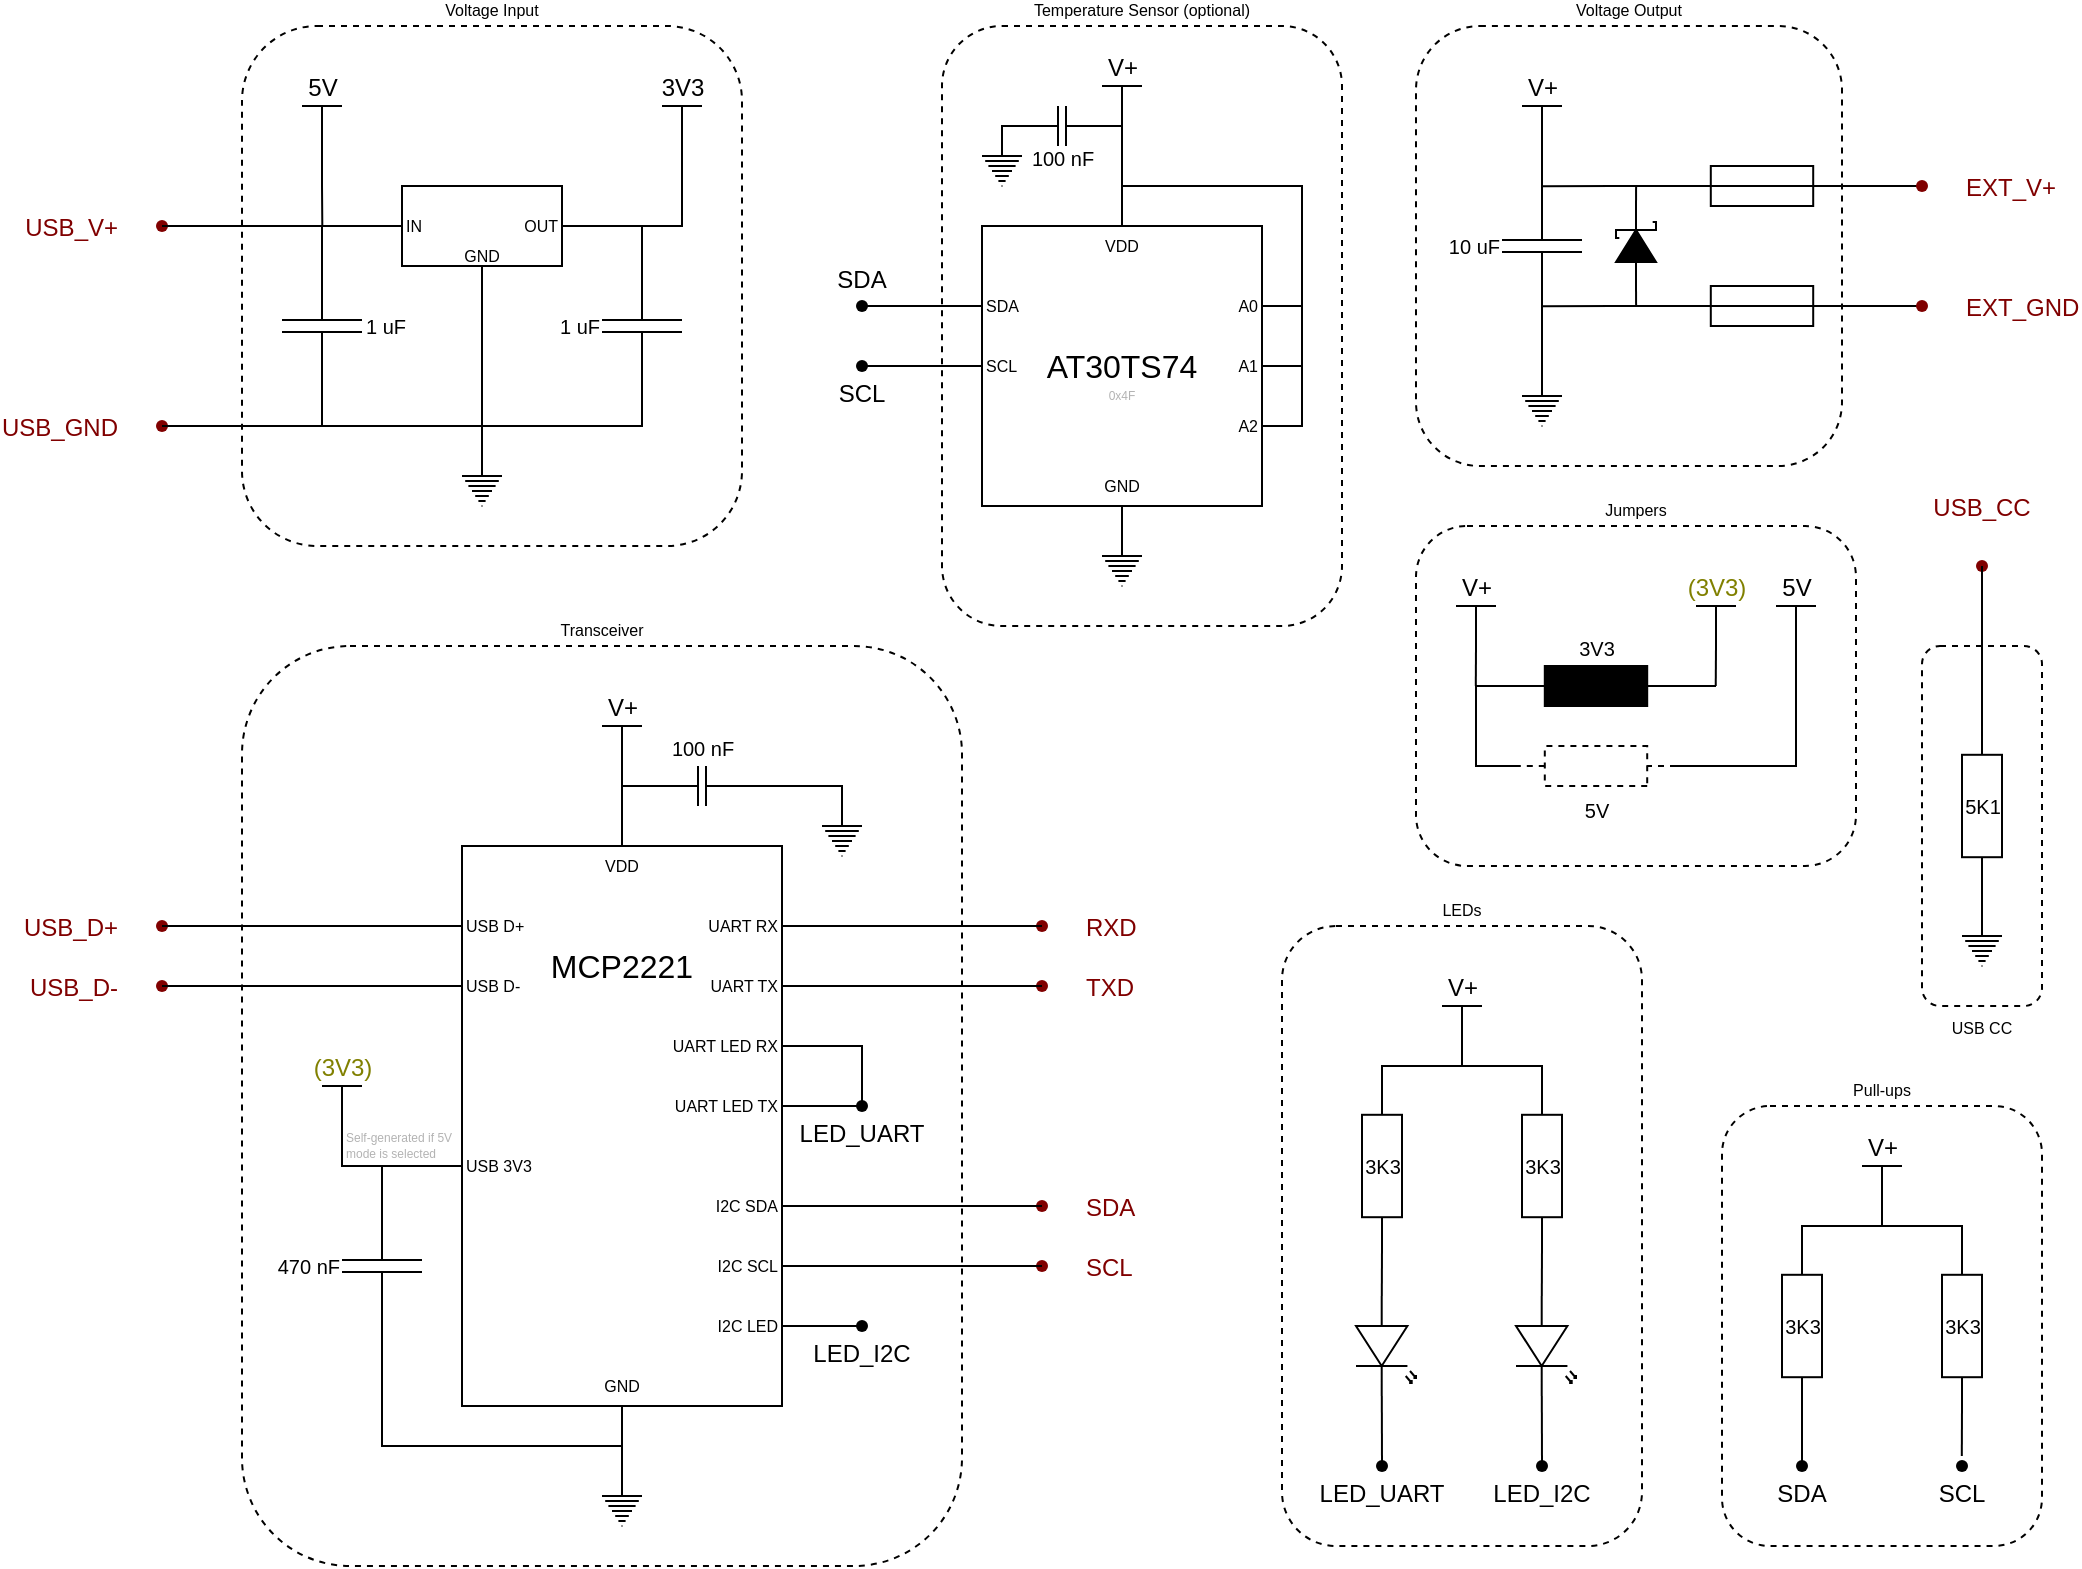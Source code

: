 <mxfile version="19.0.3" type="device"><diagram name="Page-1" id="7e0a89b8-554c-2b80-1dc8-d5c74ca68de4"><mxGraphModel dx="976" dy="689" grid="1" gridSize="10" guides="1" tooltips="1" connect="1" arrows="1" fold="1" page="1" pageScale="1" pageWidth="1100" pageHeight="850" background="none" math="0" shadow="0"><root><mxCell id="0"/><mxCell id="1" parent="0"/><mxCell id="UiWXOmMV1yArxUJ8jYI7-204" value="Jumpers" style="rounded=1;whiteSpace=wrap;html=1;fontSize=8;dashed=1;glass=0;fillColor=none;labelPosition=center;verticalLabelPosition=top;align=center;verticalAlign=bottom;" parent="1" vertex="1"><mxGeometry x="747" y="290" width="220" height="170" as="geometry"/></mxCell><mxCell id="UiWXOmMV1yArxUJ8jYI7-182" value="Temperature Sensor (optional)" style="rounded=1;whiteSpace=wrap;html=1;fontSize=8;dashed=1;glass=0;fillColor=none;labelPosition=center;verticalLabelPosition=top;align=center;verticalAlign=bottom;" parent="1" vertex="1"><mxGeometry x="510" y="40" width="200" height="300" as="geometry"/></mxCell><mxCell id="UiWXOmMV1yArxUJ8jYI7-172" value="" style="group" parent="1" vertex="1" connectable="0"><mxGeometry x="530" y="140" width="140" height="140" as="geometry"/></mxCell><mxCell id="UiWXOmMV1yArxUJ8jYI7-156" value="&lt;p style=&quot;font-size: medium; text-align: start; margin: 0px;&quot;&gt;AT30TS74&lt;/p&gt;" style="rounded=0;whiteSpace=wrap;html=1;fontSize=10;direction=south;spacing=2;spacingBottom=0;spacingTop=0;container=0;" parent="UiWXOmMV1yArxUJ8jYI7-172" vertex="1"><mxGeometry width="140" height="140" as="geometry"/></mxCell><mxCell id="UiWXOmMV1yArxUJ8jYI7-157" value="A0" style="text;html=1;strokeColor=none;fillColor=none;align=right;verticalAlign=middle;whiteSpace=wrap;rounded=0;fontSize=8;container=0;" parent="UiWXOmMV1yArxUJ8jYI7-172" vertex="1"><mxGeometry x="110" y="30" width="30" height="20" as="geometry"/></mxCell><mxCell id="UiWXOmMV1yArxUJ8jYI7-158" value="A1" style="text;html=1;strokeColor=none;fillColor=none;align=right;verticalAlign=middle;whiteSpace=wrap;rounded=0;fontSize=8;container=0;" parent="UiWXOmMV1yArxUJ8jYI7-172" vertex="1"><mxGeometry x="110" y="60" width="30" height="20" as="geometry"/></mxCell><mxCell id="UiWXOmMV1yArxUJ8jYI7-159" value="SCL" style="text;html=1;strokeColor=none;fillColor=none;align=left;verticalAlign=middle;whiteSpace=wrap;rounded=0;fontSize=8;container=0;" parent="UiWXOmMV1yArxUJ8jYI7-172" vertex="1"><mxGeometry y="60" width="40" height="20" as="geometry"/></mxCell><mxCell id="UiWXOmMV1yArxUJ8jYI7-160" value="VDD" style="text;html=1;strokeColor=none;fillColor=none;align=center;verticalAlign=middle;whiteSpace=wrap;rounded=0;fontSize=8;container=0;" parent="UiWXOmMV1yArxUJ8jYI7-172" vertex="1"><mxGeometry x="55" width="30" height="20" as="geometry"/></mxCell><mxCell id="UiWXOmMV1yArxUJ8jYI7-161" value="GND" style="text;html=1;strokeColor=none;fillColor=none;align=center;verticalAlign=middle;whiteSpace=wrap;rounded=0;fontSize=8;container=0;" parent="UiWXOmMV1yArxUJ8jYI7-172" vertex="1"><mxGeometry x="55" y="120" width="30" height="20" as="geometry"/></mxCell><mxCell id="UiWXOmMV1yArxUJ8jYI7-162" value="SDA" style="text;html=1;strokeColor=none;fillColor=none;align=left;verticalAlign=middle;whiteSpace=wrap;rounded=0;fontSize=8;container=0;" parent="UiWXOmMV1yArxUJ8jYI7-172" vertex="1"><mxGeometry y="30" width="40" height="20" as="geometry"/></mxCell><mxCell id="UiWXOmMV1yArxUJ8jYI7-164" value="A2" style="text;html=1;strokeColor=none;fillColor=none;align=right;verticalAlign=middle;whiteSpace=wrap;rounded=0;fontSize=8;container=0;" parent="UiWXOmMV1yArxUJ8jYI7-172" vertex="1"><mxGeometry x="100" y="90" width="40" height="20" as="geometry"/></mxCell><mxCell id="UiWXOmMV1yArxUJ8jYI7-180" value="0x4F&lt;br&gt;&lt;p style=&quot;margin: 0px; font-size: 6px;&quot;&gt;&lt;/p&gt;" style="text;html=1;strokeColor=none;fillColor=none;align=center;verticalAlign=middle;whiteSpace=wrap;rounded=0;glass=0;dashed=1;fontSize=6;labelPosition=center;verticalLabelPosition=middle;fontColor=#B3B3B3;" parent="UiWXOmMV1yArxUJ8jYI7-172" vertex="1"><mxGeometry x="30" y="80" width="80" height="10" as="geometry"/></mxCell><mxCell id="UiWXOmMV1yArxUJ8jYI7-149" value="Voltage Output" style="rounded=1;whiteSpace=wrap;html=1;fontSize=8;dashed=1;glass=0;fillColor=none;labelPosition=center;verticalLabelPosition=top;align=center;verticalAlign=bottom;" parent="1" vertex="1"><mxGeometry x="747" y="40" width="213" height="220" as="geometry"/></mxCell><mxCell id="UiWXOmMV1yArxUJ8jYI7-125" value="LEDs" style="rounded=1;whiteSpace=wrap;html=1;fontSize=8;dashed=1;glass=0;fillColor=none;labelPosition=center;verticalLabelPosition=top;align=center;verticalAlign=bottom;" parent="1" vertex="1"><mxGeometry x="680" y="490" width="180" height="310" as="geometry"/></mxCell><mxCell id="UiWXOmMV1yArxUJ8jYI7-124" value="Pull-ups" style="rounded=1;whiteSpace=wrap;html=1;fontSize=8;dashed=1;glass=0;fillColor=none;labelPosition=center;verticalLabelPosition=top;align=center;verticalAlign=bottom;" parent="1" vertex="1"><mxGeometry x="900" y="580" width="160" height="220" as="geometry"/></mxCell><mxCell id="UiWXOmMV1yArxUJ8jYI7-63" value="w" style="group" parent="1" vertex="1" connectable="0"><mxGeometry x="270" y="450" width="250" height="360" as="geometry"/></mxCell><mxCell id="UiWXOmMV1yArxUJ8jYI7-37" value="&lt;p style=&quot;font-size: medium; text-align: start; margin: 0px;&quot;&gt;MCP2221&lt;/p&gt;" style="rounded=0;whiteSpace=wrap;html=1;fontSize=10;direction=south;spacing=2;spacingBottom=160;spacingTop=0;" parent="UiWXOmMV1yArxUJ8jYI7-63" vertex="1"><mxGeometry width="160" height="280" as="geometry"/></mxCell><mxCell id="UiWXOmMV1yArxUJ8jYI7-38" value="&amp;nbsp;UART RX" style="text;html=1;strokeColor=none;fillColor=none;align=right;verticalAlign=middle;whiteSpace=wrap;rounded=0;fontSize=8;" parent="UiWXOmMV1yArxUJ8jYI7-63" vertex="1"><mxGeometry x="110" y="30" width="50" height="20" as="geometry"/></mxCell><mxCell id="UiWXOmMV1yArxUJ8jYI7-39" value="UART TX" style="text;html=1;strokeColor=none;fillColor=none;align=right;verticalAlign=middle;whiteSpace=wrap;rounded=0;fontSize=8;" parent="UiWXOmMV1yArxUJ8jYI7-63" vertex="1"><mxGeometry x="110" y="60" width="50" height="20" as="geometry"/></mxCell><mxCell id="UiWXOmMV1yArxUJ8jYI7-43" value="USB D-" style="text;html=1;strokeColor=none;fillColor=none;align=left;verticalAlign=middle;whiteSpace=wrap;rounded=0;fontSize=8;" parent="UiWXOmMV1yArxUJ8jYI7-63" vertex="1"><mxGeometry y="60" width="40" height="20" as="geometry"/></mxCell><mxCell id="UiWXOmMV1yArxUJ8jYI7-45" value="VDD" style="text;html=1;strokeColor=none;fillColor=none;align=center;verticalAlign=middle;whiteSpace=wrap;rounded=0;fontSize=8;" parent="UiWXOmMV1yArxUJ8jYI7-63" vertex="1"><mxGeometry x="65" width="30" height="20" as="geometry"/></mxCell><mxCell id="UiWXOmMV1yArxUJ8jYI7-46" value="GND" style="text;html=1;strokeColor=none;fillColor=none;align=center;verticalAlign=middle;whiteSpace=wrap;rounded=0;fontSize=8;" parent="UiWXOmMV1yArxUJ8jYI7-63" vertex="1"><mxGeometry x="65" y="260" width="30" height="20" as="geometry"/></mxCell><mxCell id="UiWXOmMV1yArxUJ8jYI7-47" value="USB D+" style="text;html=1;strokeColor=none;fillColor=none;align=left;verticalAlign=middle;whiteSpace=wrap;rounded=0;fontSize=8;" parent="UiWXOmMV1yArxUJ8jYI7-63" vertex="1"><mxGeometry y="30" width="40" height="20" as="geometry"/></mxCell><mxCell id="UiWXOmMV1yArxUJ8jYI7-48" value="I2C SDA" style="text;html=1;strokeColor=none;fillColor=none;align=right;verticalAlign=middle;whiteSpace=wrap;rounded=0;fontSize=8;" parent="UiWXOmMV1yArxUJ8jYI7-63" vertex="1"><mxGeometry x="110" y="170" width="50" height="20" as="geometry"/></mxCell><mxCell id="UiWXOmMV1yArxUJ8jYI7-49" value="UART LED RX" style="text;html=1;strokeColor=none;fillColor=none;align=right;verticalAlign=middle;whiteSpace=wrap;rounded=0;fontSize=8;" parent="UiWXOmMV1yArxUJ8jYI7-63" vertex="1"><mxGeometry x="100" y="90" width="60" height="20" as="geometry"/></mxCell><mxCell id="UiWXOmMV1yArxUJ8jYI7-51" value="UART LED TX" style="text;html=1;strokeColor=none;fillColor=none;align=right;verticalAlign=middle;whiteSpace=wrap;rounded=0;fontSize=8;" parent="UiWXOmMV1yArxUJ8jYI7-63" vertex="1"><mxGeometry x="100" y="120" width="60" height="20" as="geometry"/></mxCell><mxCell id="UiWXOmMV1yArxUJ8jYI7-53" value="I2C SCL" style="text;html=1;strokeColor=none;fillColor=none;align=right;verticalAlign=middle;whiteSpace=wrap;rounded=0;fontSize=8;" parent="UiWXOmMV1yArxUJ8jYI7-63" vertex="1"><mxGeometry x="110" y="200" width="50" height="20" as="geometry"/></mxCell><mxCell id="UiWXOmMV1yArxUJ8jYI7-54" value="I2C LED" style="text;html=1;strokeColor=none;fillColor=none;align=right;verticalAlign=middle;whiteSpace=wrap;rounded=0;fontSize=8;" parent="UiWXOmMV1yArxUJ8jYI7-63" vertex="1"><mxGeometry x="110" y="230" width="50" height="20" as="geometry"/></mxCell><mxCell id="UiWXOmMV1yArxUJ8jYI7-55" value="USB 3V3" style="text;html=1;strokeColor=none;fillColor=none;align=left;verticalAlign=middle;whiteSpace=wrap;rounded=0;fontSize=8;" parent="UiWXOmMV1yArxUJ8jYI7-63" vertex="1"><mxGeometry y="150" width="50" height="20" as="geometry"/></mxCell><mxCell id="UiWXOmMV1yArxUJ8jYI7-88" value="Transceiver" style="rounded=1;whiteSpace=wrap;html=1;fontSize=8;dashed=1;glass=0;fillColor=none;labelPosition=center;verticalLabelPosition=top;align=center;verticalAlign=bottom;" parent="UiWXOmMV1yArxUJ8jYI7-63" vertex="1"><mxGeometry x="-110" y="-100" width="360" height="460" as="geometry"/></mxCell><mxCell id="UiWXOmMV1yArxUJ8jYI7-69" value="Self-generated if 5V mode is selected&lt;br&gt;&lt;p style=&quot;margin: 0px; font-size: 6px;&quot;&gt;&lt;/p&gt;" style="text;html=1;strokeColor=none;fillColor=none;align=left;verticalAlign=middle;whiteSpace=wrap;rounded=0;glass=0;dashed=1;fontSize=6;labelPosition=center;verticalLabelPosition=middle;fontColor=#B3B3B3;" parent="UiWXOmMV1yArxUJ8jYI7-63" vertex="1"><mxGeometry x="-60" y="140" width="60" height="20" as="geometry"/></mxCell><mxCell id="UiWXOmMV1yArxUJ8jYI7-28" value="Voltage Input" style="rounded=1;whiteSpace=wrap;html=1;fontSize=8;dashed=1;glass=0;fillColor=none;labelPosition=center;verticalLabelPosition=top;align=center;verticalAlign=bottom;" parent="1" vertex="1"><mxGeometry x="160" y="40" width="250" height="260" as="geometry"/></mxCell><mxCell id="UiWXOmMV1yArxUJ8jYI7-1" value="USB_V+" style="shape=waypoint;sketch=0;fillStyle=solid;size=6;pointerEvents=1;points=[];fillColor=none;resizable=0;rotatable=0;perimeter=centerPerimeter;snapToPoint=1;strokeColor=#800000;labelPosition=left;verticalLabelPosition=middle;align=right;verticalAlign=middle;fontColor=#800000;" parent="1" vertex="1"><mxGeometry x="100" y="120" width="40" height="40" as="geometry"/></mxCell><mxCell id="UiWXOmMV1yArxUJ8jYI7-3" style="edgeStyle=orthogonalEdgeStyle;rounded=0;orthogonalLoop=1;jettySize=auto;html=1;exitX=0;exitY=0.5;exitDx=0;exitDy=0;exitPerimeter=0;fontSize=10;fontColor=#000000;endArrow=none;endFill=0;" parent="1" source="UiWXOmMV1yArxUJ8jYI7-2" target="UiWXOmMV1yArxUJ8jYI7-1" edge="1"><mxGeometry relative="1" as="geometry"><mxPoint x="200.333" y="140" as="targetPoint"/></mxGeometry></mxCell><mxCell id="UiWXOmMV1yArxUJ8jYI7-2" value="1 uF" style="pointerEvents=1;verticalLabelPosition=middle;shadow=0;dashed=0;align=left;html=1;verticalAlign=middle;shape=mxgraph.electrical.capacitors.capacitor_1;fontColor=#000000;strokeColor=#000000;fontSize=10;direction=south;labelPosition=right;" parent="1" vertex="1"><mxGeometry x="180" y="160" width="40" height="60" as="geometry"/></mxCell><mxCell id="UiWXOmMV1yArxUJ8jYI7-4" value="LM7805" style="group" parent="1" vertex="1" connectable="0"><mxGeometry x="240" y="120" width="80" height="40" as="geometry"/></mxCell><mxCell id="UiWXOmMV1yArxUJ8jYI7-5" value="&lt;p style=&quot;font-size: 10px; text-align: start; margin: 0px;&quot;&gt;&lt;br&gt;&lt;/p&gt;" style="rounded=0;whiteSpace=wrap;html=1;fontSize=10;" parent="UiWXOmMV1yArxUJ8jYI7-4" vertex="1"><mxGeometry width="80" height="40" as="geometry"/></mxCell><mxCell id="UiWXOmMV1yArxUJ8jYI7-6" value="IN" style="text;html=1;strokeColor=none;fillColor=none;align=left;verticalAlign=middle;whiteSpace=wrap;rounded=0;fontSize=8;" parent="UiWXOmMV1yArxUJ8jYI7-4" vertex="1"><mxGeometry y="15" width="20" height="10" as="geometry"/></mxCell><mxCell id="UiWXOmMV1yArxUJ8jYI7-7" value="GND" style="text;html=1;strokeColor=none;fillColor=none;align=center;verticalAlign=middle;whiteSpace=wrap;rounded=0;fontSize=8;" parent="UiWXOmMV1yArxUJ8jYI7-4" vertex="1"><mxGeometry x="30" y="30" width="20" height="10" as="geometry"/></mxCell><mxCell id="UiWXOmMV1yArxUJ8jYI7-8" value="OUT" style="text;html=1;strokeColor=none;fillColor=none;align=right;verticalAlign=middle;whiteSpace=wrap;rounded=0;fontSize=8;" parent="UiWXOmMV1yArxUJ8jYI7-4" vertex="1"><mxGeometry x="60" y="15" width="20" height="10" as="geometry"/></mxCell><mxCell id="UiWXOmMV1yArxUJ8jYI7-9" style="edgeStyle=orthogonalEdgeStyle;shape=connector;rounded=0;orthogonalLoop=1;jettySize=auto;html=1;exitX=0;exitY=0.5;exitDx=0;exitDy=0;labelBackgroundColor=default;fontFamily=Helvetica;fontSize=10;fontColor=#000000;endArrow=none;endFill=0;strokeColor=default;" parent="1" source="UiWXOmMV1yArxUJ8jYI7-6" edge="1"><mxGeometry relative="1" as="geometry"><mxPoint x="200" y="140" as="targetPoint"/></mxGeometry></mxCell><mxCell id="UiWXOmMV1yArxUJ8jYI7-11" style="edgeStyle=orthogonalEdgeStyle;shape=connector;rounded=0;orthogonalLoop=1;jettySize=auto;html=1;exitX=0;exitY=0.5;exitDx=0;exitDy=0;exitPerimeter=0;labelBackgroundColor=default;fontFamily=Helvetica;fontSize=10;fontColor=#000000;endArrow=none;endFill=0;strokeColor=default;entryX=1;entryY=0.5;entryDx=0;entryDy=0;" parent="1" source="UiWXOmMV1yArxUJ8jYI7-10" target="UiWXOmMV1yArxUJ8jYI7-8" edge="1"><mxGeometry relative="1" as="geometry"><mxPoint x="360" y="140" as="targetPoint"/></mxGeometry></mxCell><mxCell id="UiWXOmMV1yArxUJ8jYI7-12" style="edgeStyle=orthogonalEdgeStyle;shape=connector;rounded=0;orthogonalLoop=1;jettySize=auto;html=1;exitX=1;exitY=0.5;exitDx=0;exitDy=0;exitPerimeter=0;entryX=1;entryY=0.5;entryDx=0;entryDy=0;entryPerimeter=0;labelBackgroundColor=default;fontFamily=Helvetica;fontSize=10;fontColor=#000000;endArrow=none;endFill=0;strokeColor=default;" parent="1" source="UiWXOmMV1yArxUJ8jYI7-10" target="UiWXOmMV1yArxUJ8jYI7-2" edge="1"><mxGeometry relative="1" as="geometry"/></mxCell><mxCell id="UiWXOmMV1yArxUJ8jYI7-10" value="1 uF" style="pointerEvents=1;verticalLabelPosition=middle;shadow=0;dashed=0;align=right;html=1;verticalAlign=middle;shape=mxgraph.electrical.capacitors.capacitor_1;fontColor=#000000;strokeColor=#000000;fontSize=10;direction=south;labelPosition=left;" parent="1" vertex="1"><mxGeometry x="340" y="160" width="40" height="60" as="geometry"/></mxCell><mxCell id="UiWXOmMV1yArxUJ8jYI7-13" style="edgeStyle=orthogonalEdgeStyle;shape=connector;rounded=0;orthogonalLoop=1;jettySize=auto;html=1;exitX=0.5;exitY=1;exitDx=0;exitDy=0;labelBackgroundColor=default;fontFamily=Helvetica;fontSize=10;fontColor=#000000;endArrow=none;endFill=0;strokeColor=default;" parent="1" source="UiWXOmMV1yArxUJ8jYI7-7" edge="1"><mxGeometry relative="1" as="geometry"><mxPoint x="280" y="260" as="targetPoint"/></mxGeometry></mxCell><mxCell id="UiWXOmMV1yArxUJ8jYI7-14" value="" style="pointerEvents=1;verticalLabelPosition=bottom;shadow=0;dashed=0;align=center;html=1;verticalAlign=top;shape=mxgraph.electrical.signal_sources.protective_earth;fontFamily=Helvetica;fontSize=10;fontColor=#000000;strokeColor=#000000;" parent="1" vertex="1"><mxGeometry x="270" y="260" width="20" height="20" as="geometry"/></mxCell><mxCell id="UiWXOmMV1yArxUJ8jYI7-18" style="edgeStyle=orthogonalEdgeStyle;shape=connector;rounded=0;orthogonalLoop=1;jettySize=auto;html=1;exitX=0.5;exitY=0;exitDx=0;exitDy=0;exitPerimeter=0;labelBackgroundColor=default;fontFamily=Helvetica;fontSize=10;fontColor=#000000;endArrow=none;endFill=0;strokeColor=default;" parent="1" source="UiWXOmMV1yArxUJ8jYI7-17" edge="1"><mxGeometry relative="1" as="geometry"><mxPoint x="360" y="140" as="targetPoint"/><Array as="points"><mxPoint x="380" y="140"/></Array></mxGeometry></mxCell><mxCell id="UiWXOmMV1yArxUJ8jYI7-17" value="3V3" style="verticalLabelPosition=top;verticalAlign=bottom;shape=mxgraph.electrical.signal_sources.vdd;shadow=0;dashed=0;align=center;strokeWidth=1;fontSize=12;html=1;flipV=1;fontFamily=Helvetica;fontColor=#000000;" parent="1" vertex="1"><mxGeometry x="370" y="80" width="20" height="20" as="geometry"/></mxCell><mxCell id="UiWXOmMV1yArxUJ8jYI7-23" style="edgeStyle=orthogonalEdgeStyle;shape=connector;rounded=0;orthogonalLoop=1;jettySize=auto;html=1;exitX=0.5;exitY=0;exitDx=0;exitDy=0;exitPerimeter=0;labelBackgroundColor=default;fontFamily=Helvetica;fontSize=10;fontColor=#000000;endArrow=none;endFill=0;strokeColor=default;" parent="1" source="UiWXOmMV1yArxUJ8jYI7-22" edge="1"><mxGeometry relative="1" as="geometry"><mxPoint x="200.161" y="140" as="targetPoint"/></mxGeometry></mxCell><mxCell id="UiWXOmMV1yArxUJ8jYI7-22" value="5V" style="verticalLabelPosition=top;verticalAlign=bottom;shape=mxgraph.electrical.signal_sources.vdd;shadow=0;dashed=0;align=center;strokeWidth=1;fontSize=12;html=1;flipV=1;fontFamily=Helvetica;fontColor=#000000;" parent="1" vertex="1"><mxGeometry x="190" y="80" width="20" height="20" as="geometry"/></mxCell><mxCell id="UiWXOmMV1yArxUJ8jYI7-25" value="USB_GND" style="shape=waypoint;sketch=0;fillStyle=solid;size=6;pointerEvents=1;points=[];fillColor=none;resizable=0;rotatable=0;perimeter=centerPerimeter;snapToPoint=1;strokeColor=#800000;labelPosition=left;verticalLabelPosition=middle;align=right;verticalAlign=middle;fontColor=#800000;" parent="1" vertex="1"><mxGeometry x="100" y="220" width="40" height="40" as="geometry"/></mxCell><mxCell id="UiWXOmMV1yArxUJ8jYI7-27" style="edgeStyle=orthogonalEdgeStyle;shape=connector;rounded=0;orthogonalLoop=1;jettySize=auto;html=1;entryX=0.638;entryY=0.522;entryDx=0;entryDy=0;entryPerimeter=0;labelBackgroundColor=default;fontFamily=Helvetica;fontSize=10;fontColor=#000000;endArrow=none;endFill=0;strokeColor=default;" parent="1" target="UiWXOmMV1yArxUJ8jYI7-25" edge="1"><mxGeometry relative="1" as="geometry"><mxPoint x="200" y="240" as="sourcePoint"/><Array as="points"><mxPoint x="200" y="240"/></Array></mxGeometry></mxCell><mxCell id="UiWXOmMV1yArxUJ8jYI7-57" value="USB_D+" style="shape=waypoint;sketch=0;fillStyle=solid;size=6;pointerEvents=1;points=[];fillColor=none;resizable=0;rotatable=0;perimeter=centerPerimeter;snapToPoint=1;strokeColor=#800000;labelPosition=left;verticalLabelPosition=middle;align=right;verticalAlign=middle;fontColor=#800000;" parent="1" vertex="1"><mxGeometry x="100" y="470" width="40" height="40" as="geometry"/></mxCell><mxCell id="UiWXOmMV1yArxUJ8jYI7-58" value="USB_D-" style="shape=waypoint;sketch=0;fillStyle=solid;size=6;pointerEvents=1;points=[];fillColor=none;resizable=0;rotatable=0;perimeter=centerPerimeter;snapToPoint=1;strokeColor=#800000;labelPosition=left;verticalLabelPosition=middle;align=right;verticalAlign=middle;fontColor=#800000;" parent="1" vertex="1"><mxGeometry x="100" y="500" width="40" height="40" as="geometry"/></mxCell><mxCell id="UiWXOmMV1yArxUJ8jYI7-59" style="edgeStyle=orthogonalEdgeStyle;shape=connector;rounded=0;orthogonalLoop=1;jettySize=auto;html=1;exitX=0;exitY=0.5;exitDx=0;exitDy=0;labelBackgroundColor=default;fontFamily=Helvetica;fontSize=10;fontColor=#000000;endArrow=none;endFill=0;strokeColor=default;" parent="1" source="UiWXOmMV1yArxUJ8jYI7-43" target="UiWXOmMV1yArxUJ8jYI7-58" edge="1"><mxGeometry relative="1" as="geometry"/></mxCell><mxCell id="UiWXOmMV1yArxUJ8jYI7-60" style="edgeStyle=orthogonalEdgeStyle;shape=connector;rounded=0;orthogonalLoop=1;jettySize=auto;html=1;exitX=0;exitY=0.5;exitDx=0;exitDy=0;labelBackgroundColor=default;fontFamily=Helvetica;fontSize=10;fontColor=#000000;endArrow=none;endFill=0;strokeColor=default;" parent="1" source="UiWXOmMV1yArxUJ8jYI7-47" target="UiWXOmMV1yArxUJ8jYI7-57" edge="1"><mxGeometry relative="1" as="geometry"/></mxCell><mxCell id="UiWXOmMV1yArxUJ8jYI7-68" style="edgeStyle=orthogonalEdgeStyle;shape=connector;rounded=0;orthogonalLoop=1;jettySize=auto;html=1;exitX=1;exitY=0.5;exitDx=0;exitDy=0;exitPerimeter=0;labelBackgroundColor=default;fontFamily=Helvetica;fontSize=10;fontColor=#000000;endArrow=none;endFill=0;strokeColor=default;" parent="1" source="UiWXOmMV1yArxUJ8jYI7-61" edge="1"><mxGeometry relative="1" as="geometry"><mxPoint x="350" y="750" as="targetPoint"/><Array as="points"><mxPoint x="230" y="750"/></Array></mxGeometry></mxCell><mxCell id="UiWXOmMV1yArxUJ8jYI7-61" value="470 nF" style="pointerEvents=1;verticalLabelPosition=middle;shadow=0;dashed=0;align=right;html=1;verticalAlign=middle;shape=mxgraph.electrical.capacitors.capacitor_1;fontColor=#000000;strokeColor=#000000;fontSize=10;direction=south;labelPosition=left;" parent="1" vertex="1"><mxGeometry x="210" y="630" width="40" height="60" as="geometry"/></mxCell><mxCell id="UiWXOmMV1yArxUJ8jYI7-62" style="edgeStyle=orthogonalEdgeStyle;shape=connector;rounded=0;orthogonalLoop=1;jettySize=auto;html=1;exitX=0;exitY=0.5;exitDx=0;exitDy=0;entryX=0;entryY=0.5;entryDx=0;entryDy=0;entryPerimeter=0;labelBackgroundColor=default;fontFamily=Helvetica;fontSize=10;fontColor=#000000;endArrow=none;endFill=0;strokeColor=default;" parent="1" source="UiWXOmMV1yArxUJ8jYI7-55" target="UiWXOmMV1yArxUJ8jYI7-61" edge="1"><mxGeometry relative="1" as="geometry"/></mxCell><mxCell id="UiWXOmMV1yArxUJ8jYI7-65" style="edgeStyle=orthogonalEdgeStyle;shape=connector;rounded=0;orthogonalLoop=1;jettySize=auto;html=1;exitX=0.5;exitY=0;exitDx=0;exitDy=0;exitPerimeter=0;labelBackgroundColor=default;fontFamily=Helvetica;fontSize=10;fontColor=#000000;endArrow=none;endFill=0;strokeColor=default;" parent="1" edge="1"><mxGeometry relative="1" as="geometry"><mxPoint x="230" y="610" as="targetPoint"/><mxPoint x="210" y="590" as="sourcePoint"/><Array as="points"><mxPoint x="210" y="610"/></Array></mxGeometry></mxCell><mxCell id="UiWXOmMV1yArxUJ8jYI7-64" value="(3V3)" style="verticalLabelPosition=top;verticalAlign=bottom;shape=mxgraph.electrical.signal_sources.vdd;shadow=0;dashed=0;align=center;strokeWidth=1;fontSize=12;html=1;flipV=1;fontFamily=Helvetica;fontColor=#808000;" parent="1" vertex="1"><mxGeometry x="200" y="570" width="20" height="20" as="geometry"/></mxCell><mxCell id="UiWXOmMV1yArxUJ8jYI7-66" value="" style="pointerEvents=1;verticalLabelPosition=bottom;shadow=0;dashed=0;align=center;html=1;verticalAlign=top;shape=mxgraph.electrical.signal_sources.protective_earth;fontFamily=Helvetica;fontSize=10;fontColor=#000000;strokeColor=#000000;" parent="1" vertex="1"><mxGeometry x="340" y="770" width="20" height="20" as="geometry"/></mxCell><mxCell id="UiWXOmMV1yArxUJ8jYI7-67" style="edgeStyle=orthogonalEdgeStyle;shape=connector;rounded=0;orthogonalLoop=1;jettySize=auto;html=1;exitX=0.5;exitY=1;exitDx=0;exitDy=0;entryX=0.5;entryY=0;entryDx=0;entryDy=0;entryPerimeter=0;labelBackgroundColor=default;fontFamily=Helvetica;fontSize=10;fontColor=#000000;endArrow=none;endFill=0;strokeColor=default;" parent="1" source="UiWXOmMV1yArxUJ8jYI7-46" target="UiWXOmMV1yArxUJ8jYI7-66" edge="1"><mxGeometry relative="1" as="geometry"/></mxCell><mxCell id="UiWXOmMV1yArxUJ8jYI7-71" value="USB_CC" style="shape=waypoint;sketch=0;fillStyle=solid;size=6;pointerEvents=1;points=[];fillColor=none;resizable=0;rotatable=0;perimeter=centerPerimeter;snapToPoint=1;strokeColor=#800000;labelPosition=center;verticalLabelPosition=top;align=center;verticalAlign=bottom;fontColor=#800000;" parent="1" vertex="1"><mxGeometry x="1010" y="290" width="40" height="40" as="geometry"/></mxCell><mxCell id="UiWXOmMV1yArxUJ8jYI7-72" value="RXD" style="shape=waypoint;sketch=0;fillStyle=solid;size=6;pointerEvents=1;points=[];fillColor=none;resizable=0;rotatable=0;perimeter=centerPerimeter;snapToPoint=1;strokeColor=#800000;labelPosition=right;verticalLabelPosition=middle;align=left;verticalAlign=middle;fontColor=#800000;" parent="1" vertex="1"><mxGeometry x="540" y="470" width="40" height="40" as="geometry"/></mxCell><mxCell id="UiWXOmMV1yArxUJ8jYI7-75" value="TXD" style="shape=waypoint;sketch=0;fillStyle=solid;size=6;pointerEvents=1;points=[];fillColor=none;resizable=0;rotatable=0;perimeter=centerPerimeter;snapToPoint=1;strokeColor=#800000;labelPosition=right;verticalLabelPosition=middle;align=left;verticalAlign=middle;fontColor=#800000;" parent="1" vertex="1"><mxGeometry x="540" y="500" width="40" height="40" as="geometry"/></mxCell><mxCell id="UiWXOmMV1yArxUJ8jYI7-76" value="SDA" style="shape=waypoint;sketch=0;fillStyle=solid;size=6;pointerEvents=1;points=[];fillColor=none;resizable=0;rotatable=0;perimeter=centerPerimeter;snapToPoint=1;strokeColor=#800000;labelPosition=right;verticalLabelPosition=middle;align=left;verticalAlign=middle;fontColor=#800000;" parent="1" vertex="1"><mxGeometry x="540" y="610" width="40" height="40" as="geometry"/></mxCell><mxCell id="UiWXOmMV1yArxUJ8jYI7-77" value="SCL" style="shape=waypoint;sketch=0;fillStyle=solid;size=6;pointerEvents=1;points=[];fillColor=none;resizable=0;rotatable=0;perimeter=centerPerimeter;snapToPoint=1;strokeColor=#800000;labelPosition=right;verticalLabelPosition=middle;align=left;verticalAlign=middle;fontColor=#800000;" parent="1" vertex="1"><mxGeometry x="540" y="640" width="40" height="40" as="geometry"/></mxCell><mxCell id="UiWXOmMV1yArxUJ8jYI7-79" value="LED_UART" style="shape=waypoint;sketch=0;fillStyle=solid;size=6;pointerEvents=1;points=[];fillColor=none;resizable=0;rotatable=0;perimeter=centerPerimeter;snapToPoint=1;strokeColor=#000000;labelPosition=center;verticalLabelPosition=bottom;align=center;verticalAlign=top;fontColor=default;spacingTop=-20;" parent="1" vertex="1"><mxGeometry x="450" y="560" width="40" height="40" as="geometry"/></mxCell><mxCell id="UiWXOmMV1yArxUJ8jYI7-80" style="edgeStyle=orthogonalEdgeStyle;shape=connector;rounded=0;orthogonalLoop=1;jettySize=auto;html=1;exitX=1;exitY=0.5;exitDx=0;exitDy=0;labelBackgroundColor=default;fontFamily=Helvetica;fontSize=10;fontColor=default;endArrow=none;endFill=0;strokeColor=default;" parent="1" source="UiWXOmMV1yArxUJ8jYI7-49" target="UiWXOmMV1yArxUJ8jYI7-79" edge="1"><mxGeometry relative="1" as="geometry"><Array as="points"><mxPoint x="470" y="550"/></Array></mxGeometry></mxCell><mxCell id="UiWXOmMV1yArxUJ8jYI7-81" style="edgeStyle=orthogonalEdgeStyle;shape=connector;rounded=0;orthogonalLoop=1;jettySize=auto;html=1;exitX=1;exitY=0.5;exitDx=0;exitDy=0;labelBackgroundColor=default;fontFamily=Helvetica;fontSize=10;fontColor=default;endArrow=none;endFill=0;strokeColor=default;" parent="1" source="UiWXOmMV1yArxUJ8jYI7-51" target="UiWXOmMV1yArxUJ8jYI7-79" edge="1"><mxGeometry relative="1" as="geometry"/></mxCell><mxCell id="UiWXOmMV1yArxUJ8jYI7-82" value="LED_I2C" style="shape=waypoint;sketch=0;fillStyle=solid;size=6;pointerEvents=1;points=[];fillColor=none;resizable=0;rotatable=0;perimeter=centerPerimeter;snapToPoint=1;strokeColor=#000000;labelPosition=center;verticalLabelPosition=bottom;align=center;verticalAlign=top;fontColor=default;spacingTop=-20;" parent="1" vertex="1"><mxGeometry x="450" y="670" width="40" height="40" as="geometry"/></mxCell><mxCell id="UiWXOmMV1yArxUJ8jYI7-83" style="edgeStyle=orthogonalEdgeStyle;shape=connector;rounded=0;orthogonalLoop=1;jettySize=auto;html=1;exitX=1;exitY=0.5;exitDx=0;exitDy=0;entryX=0.451;entryY=0.53;entryDx=0;entryDy=0;entryPerimeter=0;labelBackgroundColor=default;fontFamily=Helvetica;fontSize=10;fontColor=default;endArrow=none;endFill=0;strokeColor=default;" parent="1" source="UiWXOmMV1yArxUJ8jYI7-54" target="UiWXOmMV1yArxUJ8jYI7-82" edge="1"><mxGeometry relative="1" as="geometry"/></mxCell><mxCell id="UiWXOmMV1yArxUJ8jYI7-84" style="edgeStyle=orthogonalEdgeStyle;shape=connector;rounded=0;orthogonalLoop=1;jettySize=auto;html=1;exitX=1;exitY=0.5;exitDx=0;exitDy=0;labelBackgroundColor=default;fontFamily=Helvetica;fontSize=10;fontColor=default;endArrow=none;endFill=0;strokeColor=default;" parent="1" source="UiWXOmMV1yArxUJ8jYI7-38" target="UiWXOmMV1yArxUJ8jYI7-72" edge="1"><mxGeometry relative="1" as="geometry"/></mxCell><mxCell id="UiWXOmMV1yArxUJ8jYI7-85" style="edgeStyle=orthogonalEdgeStyle;shape=connector;rounded=0;orthogonalLoop=1;jettySize=auto;html=1;exitX=1;exitY=0.5;exitDx=0;exitDy=0;labelBackgroundColor=default;fontFamily=Helvetica;fontSize=10;fontColor=default;endArrow=none;endFill=0;strokeColor=default;" parent="1" source="UiWXOmMV1yArxUJ8jYI7-39" target="UiWXOmMV1yArxUJ8jYI7-75" edge="1"><mxGeometry relative="1" as="geometry"/></mxCell><mxCell id="UiWXOmMV1yArxUJ8jYI7-86" style="edgeStyle=orthogonalEdgeStyle;shape=connector;rounded=0;orthogonalLoop=1;jettySize=auto;html=1;exitX=1;exitY=0.5;exitDx=0;exitDy=0;entryX=0.549;entryY=0.411;entryDx=0;entryDy=0;entryPerimeter=0;labelBackgroundColor=default;fontFamily=Helvetica;fontSize=10;fontColor=default;endArrow=none;endFill=0;strokeColor=default;" parent="1" source="UiWXOmMV1yArxUJ8jYI7-48" target="UiWXOmMV1yArxUJ8jYI7-76" edge="1"><mxGeometry relative="1" as="geometry"/></mxCell><mxCell id="UiWXOmMV1yArxUJ8jYI7-87" style="edgeStyle=orthogonalEdgeStyle;shape=connector;rounded=0;orthogonalLoop=1;jettySize=auto;html=1;exitX=1;exitY=0.5;exitDx=0;exitDy=0;labelBackgroundColor=default;fontFamily=Helvetica;fontSize=10;fontColor=default;endArrow=none;endFill=0;strokeColor=default;" parent="1" source="UiWXOmMV1yArxUJ8jYI7-53" target="UiWXOmMV1yArxUJ8jYI7-77" edge="1"><mxGeometry relative="1" as="geometry"/></mxCell><mxCell id="UiWXOmMV1yArxUJ8jYI7-90" style="edgeStyle=orthogonalEdgeStyle;shape=connector;rounded=0;orthogonalLoop=1;jettySize=auto;html=1;exitX=0.5;exitY=0;exitDx=0;exitDy=0;exitPerimeter=0;labelBackgroundColor=default;fontFamily=Helvetica;fontSize=10;fontColor=default;endArrow=none;endFill=0;strokeColor=default;" parent="1" source="UiWXOmMV1yArxUJ8jYI7-89" edge="1"><mxGeometry relative="1" as="geometry"><mxPoint x="350" y="450" as="targetPoint"/></mxGeometry></mxCell><mxCell id="UiWXOmMV1yArxUJ8jYI7-101" style="edgeStyle=orthogonalEdgeStyle;shape=connector;rounded=0;orthogonalLoop=1;jettySize=auto;html=1;exitX=1;exitY=0.5;exitDx=0;exitDy=0;exitPerimeter=0;entryX=0;entryY=0.57;entryDx=0;entryDy=0;entryPerimeter=0;labelBackgroundColor=default;fontFamily=Helvetica;fontSize=10;fontColor=default;endArrow=none;endFill=0;strokeColor=default;" parent="1" source="UiWXOmMV1yArxUJ8jYI7-92" target="UiWXOmMV1yArxUJ8jYI7-94" edge="1"><mxGeometry relative="1" as="geometry"/></mxCell><mxCell id="UiWXOmMV1yArxUJ8jYI7-92" value="3K3" style="pointerEvents=1;verticalLabelPosition=middle;shadow=0;dashed=0;align=center;html=1;verticalAlign=middle;shape=mxgraph.electrical.resistors.resistor_1;fontFamily=Helvetica;fontSize=10;fontColor=default;strokeColor=#000000;direction=south;labelPosition=center;" parent="1" vertex="1"><mxGeometry x="720" y="570" width="20" height="80" as="geometry"/></mxCell><mxCell id="UiWXOmMV1yArxUJ8jYI7-100" style="edgeStyle=orthogonalEdgeStyle;shape=connector;rounded=0;orthogonalLoop=1;jettySize=auto;html=1;exitX=1;exitY=0.57;exitDx=0;exitDy=0;exitPerimeter=0;entryX=0.462;entryY=0.458;entryDx=0;entryDy=0;entryPerimeter=0;labelBackgroundColor=default;fontFamily=Helvetica;fontSize=10;fontColor=default;endArrow=none;endFill=0;strokeColor=default;" parent="1" source="UiWXOmMV1yArxUJ8jYI7-94" target="UiWXOmMV1yArxUJ8jYI7-96" edge="1"><mxGeometry relative="1" as="geometry"/></mxCell><mxCell id="UiWXOmMV1yArxUJ8jYI7-94" value="" style="verticalLabelPosition=bottom;shadow=0;dashed=0;align=center;html=1;verticalAlign=top;shape=mxgraph.electrical.opto_electronics.led_2;pointerEvents=1;fontFamily=Helvetica;fontSize=10;fontColor=default;strokeColor=#000000;direction=south;" parent="1" vertex="1"><mxGeometry x="717" y="675" width="30" height="50" as="geometry"/></mxCell><mxCell id="UiWXOmMV1yArxUJ8jYI7-96" value="LED_UART" style="shape=waypoint;sketch=0;fillStyle=solid;size=6;pointerEvents=1;points=[];fillColor=none;resizable=0;rotatable=0;perimeter=centerPerimeter;snapToPoint=1;strokeColor=#000000;labelPosition=center;verticalLabelPosition=bottom;align=center;verticalAlign=top;fontColor=default;spacingTop=-20;" parent="1" vertex="1"><mxGeometry x="710" y="740" width="40" height="40" as="geometry"/></mxCell><mxCell id="UiWXOmMV1yArxUJ8jYI7-97" value="LED_I2C" style="shape=waypoint;sketch=0;fillStyle=solid;size=6;pointerEvents=1;points=[];fillColor=none;resizable=0;rotatable=0;perimeter=centerPerimeter;snapToPoint=1;strokeColor=#000000;labelPosition=center;verticalLabelPosition=bottom;align=center;verticalAlign=top;fontColor=default;spacingTop=-20;" parent="1" vertex="1"><mxGeometry x="790" y="740" width="40" height="40" as="geometry"/></mxCell><mxCell id="UiWXOmMV1yArxUJ8jYI7-99" style="edgeStyle=orthogonalEdgeStyle;shape=connector;rounded=0;orthogonalLoop=1;jettySize=auto;html=1;exitX=0.5;exitY=0;exitDx=0;exitDy=0;exitPerimeter=0;entryX=0;entryY=0.5;entryDx=0;entryDy=0;entryPerimeter=0;labelBackgroundColor=default;fontFamily=Helvetica;fontSize=10;fontColor=default;endArrow=none;endFill=0;strokeColor=default;" parent="1" source="UiWXOmMV1yArxUJ8jYI7-98" target="UiWXOmMV1yArxUJ8jYI7-92" edge="1"><mxGeometry relative="1" as="geometry"><Array as="points"><mxPoint x="770" y="560"/><mxPoint x="730" y="560"/></Array></mxGeometry></mxCell><mxCell id="UiWXOmMV1yArxUJ8jYI7-98" value="V+" style="verticalLabelPosition=top;verticalAlign=bottom;shape=mxgraph.electrical.signal_sources.vdd;shadow=0;dashed=0;align=center;strokeWidth=1;fontSize=12;html=1;flipV=1;fontFamily=Helvetica;fontColor=#000000;" parent="1" vertex="1"><mxGeometry x="760" y="530" width="20" height="20" as="geometry"/></mxCell><mxCell id="UiWXOmMV1yArxUJ8jYI7-104" style="edgeStyle=orthogonalEdgeStyle;shape=connector;rounded=0;orthogonalLoop=1;jettySize=auto;html=1;exitX=1;exitY=0.5;exitDx=0;exitDy=0;exitPerimeter=0;entryX=0;entryY=0.57;entryDx=0;entryDy=0;entryPerimeter=0;labelBackgroundColor=default;fontFamily=Helvetica;fontSize=10;fontColor=default;endArrow=none;endFill=0;strokeColor=default;" parent="1" source="UiWXOmMV1yArxUJ8jYI7-102" target="UiWXOmMV1yArxUJ8jYI7-103" edge="1"><mxGeometry relative="1" as="geometry"/></mxCell><mxCell id="UiWXOmMV1yArxUJ8jYI7-105" style="edgeStyle=orthogonalEdgeStyle;shape=connector;rounded=0;orthogonalLoop=1;jettySize=auto;html=1;exitX=0;exitY=0.5;exitDx=0;exitDy=0;exitPerimeter=0;labelBackgroundColor=default;fontFamily=Helvetica;fontSize=10;fontColor=default;endArrow=none;endFill=0;strokeColor=default;" parent="1" source="UiWXOmMV1yArxUJ8jYI7-102" edge="1"><mxGeometry relative="1" as="geometry"><mxPoint x="770" y="560" as="targetPoint"/><Array as="points"><mxPoint x="810" y="560"/></Array></mxGeometry></mxCell><mxCell id="UiWXOmMV1yArxUJ8jYI7-102" value="3K3" style="pointerEvents=1;verticalLabelPosition=middle;shadow=0;dashed=0;align=center;html=1;verticalAlign=middle;shape=mxgraph.electrical.resistors.resistor_1;fontFamily=Helvetica;fontSize=10;fontColor=default;strokeColor=#000000;direction=south;labelPosition=center;" parent="1" vertex="1"><mxGeometry x="800" y="570" width="20" height="80" as="geometry"/></mxCell><mxCell id="UiWXOmMV1yArxUJ8jYI7-106" style="edgeStyle=orthogonalEdgeStyle;shape=connector;rounded=0;orthogonalLoop=1;jettySize=auto;html=1;exitX=1;exitY=0.57;exitDx=0;exitDy=0;exitPerimeter=0;labelBackgroundColor=default;fontFamily=Helvetica;fontSize=10;fontColor=default;endArrow=none;endFill=0;strokeColor=default;" parent="1" source="UiWXOmMV1yArxUJ8jYI7-103" target="UiWXOmMV1yArxUJ8jYI7-97" edge="1"><mxGeometry relative="1" as="geometry"/></mxCell><mxCell id="UiWXOmMV1yArxUJ8jYI7-103" value="" style="verticalLabelPosition=bottom;shadow=0;dashed=0;align=center;html=1;verticalAlign=top;shape=mxgraph.electrical.opto_electronics.led_2;pointerEvents=1;fontFamily=Helvetica;fontSize=10;fontColor=default;strokeColor=#000000;direction=south;" parent="1" vertex="1"><mxGeometry x="797" y="675" width="30" height="50" as="geometry"/></mxCell><mxCell id="UiWXOmMV1yArxUJ8jYI7-123" style="edgeStyle=orthogonalEdgeStyle;shape=connector;rounded=0;orthogonalLoop=1;jettySize=auto;html=1;exitX=1;exitY=0.5;exitDx=0;exitDy=0;exitPerimeter=0;labelBackgroundColor=default;fontFamily=Helvetica;fontSize=10;fontColor=default;endArrow=none;endFill=0;strokeColor=default;" parent="1" source="UiWXOmMV1yArxUJ8jYI7-108" target="UiWXOmMV1yArxUJ8jYI7-111" edge="1"><mxGeometry relative="1" as="geometry"/></mxCell><mxCell id="UiWXOmMV1yArxUJ8jYI7-108" value="3K3" style="pointerEvents=1;verticalLabelPosition=middle;shadow=0;dashed=0;align=center;html=1;verticalAlign=middle;shape=mxgraph.electrical.resistors.resistor_1;fontFamily=Helvetica;fontSize=10;fontColor=default;strokeColor=#000000;direction=south;labelPosition=center;" parent="1" vertex="1"><mxGeometry x="930" y="650" width="20" height="80" as="geometry"/></mxCell><mxCell id="UiWXOmMV1yArxUJ8jYI7-111" value="SDA" style="shape=waypoint;sketch=0;fillStyle=solid;size=6;pointerEvents=1;points=[];fillColor=none;resizable=0;rotatable=0;perimeter=centerPerimeter;snapToPoint=1;strokeColor=#000000;labelPosition=center;verticalLabelPosition=bottom;align=center;verticalAlign=top;fontColor=default;spacingTop=-20;" parent="1" vertex="1"><mxGeometry x="920" y="740" width="40" height="40" as="geometry"/></mxCell><mxCell id="UiWXOmMV1yArxUJ8jYI7-112" value="SCL" style="shape=waypoint;sketch=0;fillStyle=solid;size=6;pointerEvents=1;points=[];fillColor=none;resizable=0;rotatable=0;perimeter=centerPerimeter;snapToPoint=1;strokeColor=#000000;labelPosition=center;verticalLabelPosition=bottom;align=center;verticalAlign=top;fontColor=default;spacingTop=-20;" parent="1" vertex="1"><mxGeometry x="1000" y="740" width="40" height="40" as="geometry"/></mxCell><mxCell id="UiWXOmMV1yArxUJ8jYI7-113" style="edgeStyle=orthogonalEdgeStyle;shape=connector;rounded=0;orthogonalLoop=1;jettySize=auto;html=1;exitX=0.5;exitY=0;exitDx=0;exitDy=0;exitPerimeter=0;entryX=0;entryY=0.5;entryDx=0;entryDy=0;entryPerimeter=0;labelBackgroundColor=default;fontFamily=Helvetica;fontSize=10;fontColor=default;endArrow=none;endFill=0;strokeColor=default;" parent="1" source="UiWXOmMV1yArxUJ8jYI7-114" target="UiWXOmMV1yArxUJ8jYI7-108" edge="1"><mxGeometry relative="1" as="geometry"><Array as="points"><mxPoint x="980" y="640"/><mxPoint x="940" y="640"/></Array></mxGeometry></mxCell><mxCell id="UiWXOmMV1yArxUJ8jYI7-114" value="V+" style="verticalLabelPosition=top;verticalAlign=bottom;shape=mxgraph.electrical.signal_sources.vdd;shadow=0;dashed=0;align=center;strokeWidth=1;fontSize=12;html=1;flipV=1;fontFamily=Helvetica;fontColor=#000000;" parent="1" vertex="1"><mxGeometry x="970" y="610" width="20" height="20" as="geometry"/></mxCell><mxCell id="UiWXOmMV1yArxUJ8jYI7-115" style="edgeStyle=orthogonalEdgeStyle;shape=connector;rounded=0;orthogonalLoop=1;jettySize=auto;html=1;exitX=1;exitY=0.5;exitDx=0;exitDy=0;exitPerimeter=0;entryX=0;entryY=0.57;entryDx=0;entryDy=0;entryPerimeter=0;labelBackgroundColor=default;fontFamily=Helvetica;fontSize=10;fontColor=default;endArrow=none;endFill=0;strokeColor=default;" parent="1" source="UiWXOmMV1yArxUJ8jYI7-117" edge="1"><mxGeometry relative="1" as="geometry"><mxPoint x="1019.9" y="755" as="targetPoint"/></mxGeometry></mxCell><mxCell id="UiWXOmMV1yArxUJ8jYI7-116" style="edgeStyle=orthogonalEdgeStyle;shape=connector;rounded=0;orthogonalLoop=1;jettySize=auto;html=1;exitX=0;exitY=0.5;exitDx=0;exitDy=0;exitPerimeter=0;labelBackgroundColor=default;fontFamily=Helvetica;fontSize=10;fontColor=default;endArrow=none;endFill=0;strokeColor=default;" parent="1" source="UiWXOmMV1yArxUJ8jYI7-117" edge="1"><mxGeometry relative="1" as="geometry"><mxPoint x="980" y="640" as="targetPoint"/><Array as="points"><mxPoint x="1020" y="640"/></Array></mxGeometry></mxCell><mxCell id="UiWXOmMV1yArxUJ8jYI7-117" value="3K3" style="pointerEvents=1;verticalLabelPosition=middle;shadow=0;dashed=0;align=center;html=1;verticalAlign=middle;shape=mxgraph.electrical.resistors.resistor_1;fontFamily=Helvetica;fontSize=10;fontColor=default;strokeColor=#000000;direction=south;labelPosition=center;" parent="1" vertex="1"><mxGeometry x="1010" y="650" width="20" height="80" as="geometry"/></mxCell><mxCell id="UiWXOmMV1yArxUJ8jYI7-89" value="V+" style="verticalLabelPosition=top;verticalAlign=bottom;shape=mxgraph.electrical.signal_sources.vdd;shadow=0;dashed=0;align=center;strokeWidth=1;fontSize=12;html=1;flipV=1;fontFamily=Helvetica;fontColor=#000000;" parent="1" vertex="1"><mxGeometry x="340" y="390" width="20" height="20" as="geometry"/></mxCell><mxCell id="UiWXOmMV1yArxUJ8jYI7-129" style="edgeStyle=orthogonalEdgeStyle;shape=connector;rounded=0;orthogonalLoop=1;jettySize=auto;html=1;exitX=0;exitY=0.5;exitDx=0;exitDy=0;exitPerimeter=0;entryX=0.5;entryY=0;entryDx=0;entryDy=0;entryPerimeter=0;labelBackgroundColor=default;fontFamily=Helvetica;fontSize=10;fontColor=default;endArrow=none;endFill=0;strokeColor=default;" parent="1" source="UiWXOmMV1yArxUJ8jYI7-127" target="UiWXOmMV1yArxUJ8jYI7-128" edge="1"><mxGeometry relative="1" as="geometry"><Array as="points"><mxPoint x="460" y="420"/></Array></mxGeometry></mxCell><mxCell id="UiWXOmMV1yArxUJ8jYI7-131" style="edgeStyle=orthogonalEdgeStyle;shape=connector;rounded=0;orthogonalLoop=1;jettySize=auto;html=1;exitX=1;exitY=0.5;exitDx=0;exitDy=0;exitPerimeter=0;labelBackgroundColor=default;fontFamily=Helvetica;fontSize=10;fontColor=default;endArrow=none;endFill=0;strokeColor=default;" parent="1" source="UiWXOmMV1yArxUJ8jYI7-127" edge="1"><mxGeometry relative="1" as="geometry"><mxPoint x="350" y="420" as="targetPoint"/></mxGeometry></mxCell><mxCell id="UiWXOmMV1yArxUJ8jYI7-127" value="100 nF" style="pointerEvents=1;verticalLabelPosition=top;shadow=0;dashed=0;align=center;html=1;verticalAlign=bottom;shape=mxgraph.electrical.capacitors.capacitor_1;fontColor=#000000;strokeColor=#000000;fontSize=10;direction=west;labelPosition=center;" parent="1" vertex="1"><mxGeometry x="370" y="410" width="40" height="20" as="geometry"/></mxCell><mxCell id="UiWXOmMV1yArxUJ8jYI7-128" value="" style="pointerEvents=1;verticalLabelPosition=bottom;shadow=0;dashed=0;align=center;html=1;verticalAlign=top;shape=mxgraph.electrical.signal_sources.protective_earth;fontFamily=Helvetica;fontSize=10;fontColor=#000000;strokeColor=#000000;" parent="1" vertex="1"><mxGeometry x="450" y="435" width="20" height="20" as="geometry"/></mxCell><mxCell id="UiWXOmMV1yArxUJ8jYI7-144" style="edgeStyle=orthogonalEdgeStyle;shape=connector;rounded=0;orthogonalLoop=1;jettySize=auto;html=1;exitX=0.5;exitY=0;exitDx=0;exitDy=0;exitPerimeter=0;entryX=1;entryY=0.5;entryDx=0;entryDy=0;entryPerimeter=0;labelBackgroundColor=default;fontFamily=Helvetica;fontSize=10;fontColor=default;endArrow=none;endFill=0;strokeColor=default;" parent="1" source="UiWXOmMV1yArxUJ8jYI7-132" target="UiWXOmMV1yArxUJ8jYI7-141" edge="1"><mxGeometry relative="1" as="geometry"/></mxCell><mxCell id="UiWXOmMV1yArxUJ8jYI7-132" value="" style="pointerEvents=1;verticalLabelPosition=bottom;shadow=0;dashed=0;align=center;html=1;verticalAlign=top;shape=mxgraph.electrical.signal_sources.protective_earth;fontFamily=Helvetica;fontSize=10;fontColor=#000000;strokeColor=#000000;" parent="1" vertex="1"><mxGeometry x="800" y="220" width="20" height="20" as="geometry"/></mxCell><mxCell id="UiWXOmMV1yArxUJ8jYI7-145" style="edgeStyle=orthogonalEdgeStyle;shape=connector;rounded=0;orthogonalLoop=1;jettySize=auto;html=1;exitX=1;exitY=0.5;exitDx=0;exitDy=0;exitPerimeter=0;labelBackgroundColor=default;fontFamily=Helvetica;fontSize=10;fontColor=default;endArrow=none;endFill=0;strokeColor=default;" parent="1" source="UiWXOmMV1yArxUJ8jYI7-133" edge="1"><mxGeometry relative="1" as="geometry"><mxPoint x="810" y="180.095" as="targetPoint"/></mxGeometry></mxCell><mxCell id="UiWXOmMV1yArxUJ8jYI7-148" style="edgeStyle=orthogonalEdgeStyle;shape=connector;rounded=0;orthogonalLoop=1;jettySize=auto;html=1;exitX=0;exitY=0.5;exitDx=0;exitDy=0;exitPerimeter=0;labelBackgroundColor=default;fontFamily=Helvetica;fontSize=10;fontColor=default;endArrow=none;endFill=0;strokeColor=default;" parent="1" source="UiWXOmMV1yArxUJ8jYI7-133" target="UiWXOmMV1yArxUJ8jYI7-135" edge="1"><mxGeometry relative="1" as="geometry"/></mxCell><mxCell id="UiWXOmMV1yArxUJ8jYI7-133" value="" style="pointerEvents=1;verticalLabelPosition=bottom;shadow=0;dashed=0;align=center;html=1;verticalAlign=top;shape=mxgraph.electrical.miscellaneous.fuse_2;fontFamily=Helvetica;fontSize=10;fontColor=default;strokeColor=#000000;direction=west;" parent="1" vertex="1"><mxGeometry x="880" y="170" width="80" height="20" as="geometry"/></mxCell><mxCell id="UiWXOmMV1yArxUJ8jYI7-135" value="EXT_GND" style="shape=waypoint;sketch=0;fillStyle=solid;size=6;pointerEvents=1;points=[];fillColor=none;resizable=0;rotatable=0;perimeter=centerPerimeter;snapToPoint=1;strokeColor=#800000;labelPosition=right;verticalLabelPosition=middle;align=left;verticalAlign=middle;fontColor=#800000;" parent="1" vertex="1"><mxGeometry x="980" y="160" width="40" height="40" as="geometry"/></mxCell><mxCell id="UiWXOmMV1yArxUJ8jYI7-146" style="edgeStyle=orthogonalEdgeStyle;shape=connector;rounded=0;orthogonalLoop=1;jettySize=auto;html=1;exitX=1;exitY=0.5;exitDx=0;exitDy=0;exitPerimeter=0;labelBackgroundColor=default;fontFamily=Helvetica;fontSize=10;fontColor=default;endArrow=none;endFill=0;strokeColor=default;" parent="1" source="UiWXOmMV1yArxUJ8jYI7-139" edge="1"><mxGeometry relative="1" as="geometry"><mxPoint x="810" y="120.095" as="targetPoint"/></mxGeometry></mxCell><mxCell id="UiWXOmMV1yArxUJ8jYI7-147" style="edgeStyle=orthogonalEdgeStyle;shape=connector;rounded=0;orthogonalLoop=1;jettySize=auto;html=1;exitX=0;exitY=0.5;exitDx=0;exitDy=0;exitPerimeter=0;labelBackgroundColor=default;fontFamily=Helvetica;fontSize=10;fontColor=default;endArrow=none;endFill=0;strokeColor=default;" parent="1" source="UiWXOmMV1yArxUJ8jYI7-139" target="UiWXOmMV1yArxUJ8jYI7-140" edge="1"><mxGeometry relative="1" as="geometry"/></mxCell><mxCell id="UiWXOmMV1yArxUJ8jYI7-139" value="" style="pointerEvents=1;verticalLabelPosition=bottom;shadow=0;dashed=0;align=center;html=1;verticalAlign=top;shape=mxgraph.electrical.miscellaneous.fuse_2;fontFamily=Helvetica;fontSize=10;fontColor=default;strokeColor=#000000;direction=west;" parent="1" vertex="1"><mxGeometry x="880" y="110" width="80" height="20" as="geometry"/></mxCell><mxCell id="UiWXOmMV1yArxUJ8jYI7-140" value="EXT_V+" style="shape=waypoint;sketch=0;fillStyle=solid;size=6;pointerEvents=1;points=[];fillColor=none;resizable=0;rotatable=0;perimeter=centerPerimeter;snapToPoint=1;strokeColor=#800000;labelPosition=right;verticalLabelPosition=middle;align=left;verticalAlign=middle;fontColor=#800000;" parent="1" vertex="1"><mxGeometry x="980" y="100" width="40" height="40" as="geometry"/></mxCell><mxCell id="UiWXOmMV1yArxUJ8jYI7-143" style="edgeStyle=orthogonalEdgeStyle;shape=connector;rounded=0;orthogonalLoop=1;jettySize=auto;html=1;exitX=0;exitY=0.5;exitDx=0;exitDy=0;exitPerimeter=0;entryX=0.5;entryY=0;entryDx=0;entryDy=0;entryPerimeter=0;labelBackgroundColor=default;fontFamily=Helvetica;fontSize=10;fontColor=default;endArrow=none;endFill=0;strokeColor=default;" parent="1" source="UiWXOmMV1yArxUJ8jYI7-141" target="UiWXOmMV1yArxUJ8jYI7-142" edge="1"><mxGeometry relative="1" as="geometry"/></mxCell><mxCell id="UiWXOmMV1yArxUJ8jYI7-141" value="10 uF" style="pointerEvents=1;verticalLabelPosition=middle;shadow=0;dashed=0;align=right;html=1;verticalAlign=middle;shape=mxgraph.electrical.capacitors.capacitor_1;fontColor=#000000;strokeColor=#000000;fontSize=10;direction=south;labelPosition=left;" parent="1" vertex="1"><mxGeometry x="790" y="120" width="40" height="60" as="geometry"/></mxCell><mxCell id="UiWXOmMV1yArxUJ8jYI7-142" value="V+" style="verticalLabelPosition=top;verticalAlign=bottom;shape=mxgraph.electrical.signal_sources.vdd;shadow=0;dashed=0;align=center;strokeWidth=1;fontSize=12;html=1;flipV=1;fontFamily=Helvetica;fontColor=#000000;" parent="1" vertex="1"><mxGeometry x="800" y="80" width="20" height="20" as="geometry"/></mxCell><mxCell id="UiWXOmMV1yArxUJ8jYI7-152" style="edgeStyle=orthogonalEdgeStyle;shape=connector;rounded=0;orthogonalLoop=1;jettySize=auto;html=1;exitX=1;exitY=0.5;exitDx=0;exitDy=0;exitPerimeter=0;entryX=0.5;entryY=0;entryDx=0;entryDy=0;entryPerimeter=0;labelBackgroundColor=default;fontFamily=Helvetica;fontSize=10;fontColor=default;endArrow=none;endFill=0;strokeColor=default;" parent="1" source="UiWXOmMV1yArxUJ8jYI7-150" target="UiWXOmMV1yArxUJ8jYI7-151" edge="1"><mxGeometry relative="1" as="geometry"/></mxCell><mxCell id="UiWXOmMV1yArxUJ8jYI7-153" style="edgeStyle=orthogonalEdgeStyle;shape=connector;rounded=0;orthogonalLoop=1;jettySize=auto;html=1;exitX=0;exitY=0.5;exitDx=0;exitDy=0;exitPerimeter=0;labelBackgroundColor=default;fontFamily=Helvetica;fontSize=10;fontColor=default;endArrow=none;endFill=0;strokeColor=default;" parent="1" source="UiWXOmMV1yArxUJ8jYI7-150" target="UiWXOmMV1yArxUJ8jYI7-71" edge="1"><mxGeometry relative="1" as="geometry"/></mxCell><mxCell id="UiWXOmMV1yArxUJ8jYI7-150" value="5K1" style="pointerEvents=1;verticalLabelPosition=middle;shadow=0;dashed=0;align=center;html=1;verticalAlign=middle;shape=mxgraph.electrical.resistors.resistor_1;fontFamily=Helvetica;fontSize=10;fontColor=default;strokeColor=#000000;direction=south;labelPosition=center;" parent="1" vertex="1"><mxGeometry x="1020" y="390" width="20" height="80" as="geometry"/></mxCell><mxCell id="UiWXOmMV1yArxUJ8jYI7-151" value="" style="pointerEvents=1;verticalLabelPosition=bottom;shadow=0;dashed=0;align=center;html=1;verticalAlign=top;shape=mxgraph.electrical.signal_sources.protective_earth;fontFamily=Helvetica;fontSize=10;fontColor=#000000;strokeColor=#000000;" parent="1" vertex="1"><mxGeometry x="1020" y="490" width="20" height="20" as="geometry"/></mxCell><mxCell id="UiWXOmMV1yArxUJ8jYI7-154" value="USB CC" style="rounded=1;whiteSpace=wrap;html=1;fontSize=8;dashed=1;glass=0;fillColor=none;labelPosition=center;verticalLabelPosition=bottom;align=center;verticalAlign=top;" parent="1" vertex="1"><mxGeometry x="1000" y="350" width="60" height="180" as="geometry"/></mxCell><mxCell id="UiWXOmMV1yArxUJ8jYI7-174" style="edgeStyle=orthogonalEdgeStyle;shape=connector;rounded=0;orthogonalLoop=1;jettySize=auto;html=1;exitX=0.5;exitY=0;exitDx=0;exitDy=0;exitPerimeter=0;entryX=0.5;entryY=0;entryDx=0;entryDy=0;labelBackgroundColor=default;fontFamily=Helvetica;fontSize=10;fontColor=default;endArrow=none;endFill=0;strokeColor=default;" parent="1" source="UiWXOmMV1yArxUJ8jYI7-173" target="UiWXOmMV1yArxUJ8jYI7-160" edge="1"><mxGeometry relative="1" as="geometry"/></mxCell><mxCell id="UiWXOmMV1yArxUJ8jYI7-173" value="V+" style="verticalLabelPosition=top;verticalAlign=bottom;shape=mxgraph.electrical.signal_sources.vdd;shadow=0;dashed=0;align=center;strokeWidth=1;fontSize=12;html=1;flipV=1;fontFamily=Helvetica;fontColor=#000000;" parent="1" vertex="1"><mxGeometry x="590" y="70" width="20" height="20" as="geometry"/></mxCell><mxCell id="UiWXOmMV1yArxUJ8jYI7-175" value="" style="pointerEvents=1;verticalLabelPosition=bottom;shadow=0;dashed=0;align=center;html=1;verticalAlign=top;shape=mxgraph.electrical.signal_sources.protective_earth;fontFamily=Helvetica;fontSize=10;fontColor=#000000;strokeColor=#000000;" parent="1" vertex="1"><mxGeometry x="590" y="300" width="20" height="20" as="geometry"/></mxCell><mxCell id="UiWXOmMV1yArxUJ8jYI7-176" style="edgeStyle=orthogonalEdgeStyle;shape=connector;rounded=0;orthogonalLoop=1;jettySize=auto;html=1;exitX=0.5;exitY=1;exitDx=0;exitDy=0;entryX=0.5;entryY=0;entryDx=0;entryDy=0;entryPerimeter=0;labelBackgroundColor=default;fontFamily=Helvetica;fontSize=10;fontColor=default;endArrow=none;endFill=0;strokeColor=default;" parent="1" source="UiWXOmMV1yArxUJ8jYI7-161" target="UiWXOmMV1yArxUJ8jYI7-175" edge="1"><mxGeometry relative="1" as="geometry"/></mxCell><mxCell id="UiWXOmMV1yArxUJ8jYI7-177" style="edgeStyle=orthogonalEdgeStyle;shape=connector;rounded=0;orthogonalLoop=1;jettySize=auto;html=1;exitX=1;exitY=0.5;exitDx=0;exitDy=0;labelBackgroundColor=default;fontFamily=Helvetica;fontSize=10;fontColor=default;endArrow=none;endFill=0;strokeColor=default;entryX=0.5;entryY=0;entryDx=0;entryDy=0;entryPerimeter=0;" parent="1" source="UiWXOmMV1yArxUJ8jYI7-164" target="UiWXOmMV1yArxUJ8jYI7-173" edge="1"><mxGeometry relative="1" as="geometry"><mxPoint x="690" y="120" as="targetPoint"/><Array as="points"><mxPoint x="690" y="240"/><mxPoint x="690" y="120"/></Array></mxGeometry></mxCell><mxCell id="UiWXOmMV1yArxUJ8jYI7-178" style="edgeStyle=orthogonalEdgeStyle;shape=connector;rounded=0;orthogonalLoop=1;jettySize=auto;html=1;exitX=1;exitY=0.5;exitDx=0;exitDy=0;labelBackgroundColor=default;fontFamily=Helvetica;fontSize=10;fontColor=default;endArrow=none;endFill=0;strokeColor=default;" parent="1" source="UiWXOmMV1yArxUJ8jYI7-157" edge="1"><mxGeometry relative="1" as="geometry"><mxPoint x="690" y="180" as="targetPoint"/></mxGeometry></mxCell><mxCell id="UiWXOmMV1yArxUJ8jYI7-179" style="edgeStyle=orthogonalEdgeStyle;shape=connector;rounded=0;orthogonalLoop=1;jettySize=auto;html=1;exitX=1;exitY=0.25;exitDx=0;exitDy=0;labelBackgroundColor=default;fontFamily=Helvetica;fontSize=10;fontColor=default;endArrow=none;endFill=0;strokeColor=default;" parent="1" source="UiWXOmMV1yArxUJ8jYI7-158" edge="1"><mxGeometry relative="1" as="geometry"><mxPoint x="690" y="205.2" as="targetPoint"/><Array as="points"><mxPoint x="670" y="210"/><mxPoint x="690" y="210"/></Array></mxGeometry></mxCell><mxCell id="UiWXOmMV1yArxUJ8jYI7-183" value="SCL" style="shape=waypoint;sketch=0;fillStyle=solid;size=6;pointerEvents=1;points=[];fillColor=none;resizable=0;rotatable=0;perimeter=centerPerimeter;snapToPoint=1;strokeColor=#000000;labelPosition=center;verticalLabelPosition=bottom;align=center;verticalAlign=top;fontColor=default;spacingTop=-20;" parent="1" vertex="1"><mxGeometry x="450" y="190" width="40" height="40" as="geometry"/></mxCell><mxCell id="UiWXOmMV1yArxUJ8jYI7-184" style="edgeStyle=orthogonalEdgeStyle;shape=connector;rounded=0;orthogonalLoop=1;jettySize=auto;html=1;exitX=0;exitY=0.5;exitDx=0;exitDy=0;labelBackgroundColor=default;fontFamily=Helvetica;fontSize=10;fontColor=default;endArrow=none;endFill=0;strokeColor=default;" parent="1" source="UiWXOmMV1yArxUJ8jYI7-159" target="UiWXOmMV1yArxUJ8jYI7-183" edge="1"><mxGeometry relative="1" as="geometry"/></mxCell><mxCell id="UiWXOmMV1yArxUJ8jYI7-185" value="SDA" style="shape=waypoint;sketch=0;fillStyle=solid;size=6;pointerEvents=1;points=[];fillColor=none;resizable=0;rotatable=0;perimeter=centerPerimeter;snapToPoint=1;strokeColor=#000000;labelPosition=center;verticalLabelPosition=top;align=center;verticalAlign=bottom;fontColor=default;spacingTop=0;spacingBottom=-16;" parent="1" vertex="1"><mxGeometry x="450" y="160" width="40" height="40" as="geometry"/></mxCell><mxCell id="UiWXOmMV1yArxUJ8jYI7-186" style="edgeStyle=orthogonalEdgeStyle;shape=connector;rounded=0;orthogonalLoop=1;jettySize=auto;html=1;exitX=0;exitY=0.5;exitDx=0;exitDy=0;labelBackgroundColor=default;fontFamily=Helvetica;fontSize=10;fontColor=default;endArrow=none;endFill=0;strokeColor=default;" parent="1" source="UiWXOmMV1yArxUJ8jYI7-162" target="UiWXOmMV1yArxUJ8jYI7-185" edge="1"><mxGeometry relative="1" as="geometry"/></mxCell><mxCell id="UiWXOmMV1yArxUJ8jYI7-189" style="edgeStyle=orthogonalEdgeStyle;shape=connector;rounded=0;orthogonalLoop=1;jettySize=auto;html=1;exitX=0;exitY=0.5;exitDx=0;exitDy=0;exitPerimeter=0;labelBackgroundColor=default;fontFamily=Helvetica;fontSize=10;fontColor=default;endArrow=none;endFill=0;strokeColor=default;" parent="1" source="UiWXOmMV1yArxUJ8jYI7-187" edge="1"><mxGeometry relative="1" as="geometry"><mxPoint x="600" y="120.111" as="targetPoint"/></mxGeometry></mxCell><mxCell id="UiWXOmMV1yArxUJ8jYI7-190" style="edgeStyle=orthogonalEdgeStyle;shape=connector;rounded=0;orthogonalLoop=1;jettySize=auto;html=1;exitX=1;exitY=0.5;exitDx=0;exitDy=0;exitPerimeter=0;entryX=0.5;entryY=0;entryDx=0;entryDy=0;entryPerimeter=0;labelBackgroundColor=default;fontFamily=Helvetica;fontSize=10;fontColor=default;endArrow=none;endFill=0;strokeColor=default;" parent="1" source="UiWXOmMV1yArxUJ8jYI7-187" target="UiWXOmMV1yArxUJ8jYI7-188" edge="1"><mxGeometry relative="1" as="geometry"/></mxCell><mxCell id="UiWXOmMV1yArxUJ8jYI7-187" value="100 nF" style="pointerEvents=1;verticalLabelPosition=bottom;shadow=0;dashed=0;align=center;html=1;verticalAlign=middle;shape=mxgraph.electrical.capacitors.capacitor_1;fontColor=#000000;strokeColor=#000000;fontSize=10;direction=west;labelPosition=center;spacingBottom=0;spacingTop=-8;" parent="1" vertex="1"><mxGeometry x="550" y="80" width="40" height="20" as="geometry"/></mxCell><mxCell id="UiWXOmMV1yArxUJ8jYI7-188" value="" style="pointerEvents=1;verticalLabelPosition=bottom;shadow=0;dashed=0;align=center;html=1;verticalAlign=top;shape=mxgraph.electrical.signal_sources.protective_earth;fontFamily=Helvetica;fontSize=10;fontColor=#000000;strokeColor=#000000;direction=east;" parent="1" vertex="1"><mxGeometry x="530" y="100" width="20" height="20" as="geometry"/></mxCell><mxCell id="UiWXOmMV1yArxUJ8jYI7-196" style="edgeStyle=orthogonalEdgeStyle;shape=connector;rounded=0;orthogonalLoop=1;jettySize=auto;html=1;exitX=1;exitY=0.5;exitDx=0;exitDy=0;exitPerimeter=0;labelBackgroundColor=default;fontFamily=Helvetica;fontSize=10;fontColor=default;endArrow=none;endFill=0;strokeColor=default;" parent="1" source="UiWXOmMV1yArxUJ8jYI7-193" edge="1"><mxGeometry relative="1" as="geometry"><mxPoint x="777" y="370.056" as="targetPoint"/></mxGeometry></mxCell><mxCell id="UiWXOmMV1yArxUJ8jYI7-199" style="edgeStyle=orthogonalEdgeStyle;shape=connector;rounded=0;orthogonalLoop=1;jettySize=auto;html=1;exitX=0;exitY=0.5;exitDx=0;exitDy=0;exitPerimeter=0;labelBackgroundColor=default;fontFamily=Helvetica;fontSize=10;fontColor=default;endArrow=none;endFill=0;strokeColor=default;" parent="1" source="UiWXOmMV1yArxUJ8jYI7-193" edge="1"><mxGeometry relative="1" as="geometry"><mxPoint x="897" y="369.935" as="targetPoint"/></mxGeometry></mxCell><mxCell id="UiWXOmMV1yArxUJ8jYI7-193" value="3V3" style="pointerEvents=1;verticalLabelPosition=top;shadow=0;dashed=0;align=center;html=1;verticalAlign=bottom;shape=mxgraph.electrical.resistors.resistor_1;fontFamily=Helvetica;fontSize=10;fontColor=default;strokeColor=#000000;direction=west;labelPosition=center;fillColor=#000000;" parent="1" vertex="1"><mxGeometry x="797" y="360" width="80" height="20" as="geometry"/></mxCell><mxCell id="UiWXOmMV1yArxUJ8jYI7-198" style="edgeStyle=orthogonalEdgeStyle;shape=connector;rounded=0;orthogonalLoop=1;jettySize=auto;html=1;exitX=0.5;exitY=0;exitDx=0;exitDy=0;exitPerimeter=0;labelBackgroundColor=default;fontFamily=Helvetica;fontSize=10;fontColor=default;endArrow=none;endFill=0;strokeColor=default;" parent="1" source="UiWXOmMV1yArxUJ8jYI7-194" edge="1"><mxGeometry relative="1" as="geometry"><mxPoint x="896.871" y="370" as="targetPoint"/></mxGeometry></mxCell><mxCell id="UiWXOmMV1yArxUJ8jYI7-194" value="(3V3)" style="verticalLabelPosition=top;verticalAlign=bottom;shape=mxgraph.electrical.signal_sources.vdd;shadow=0;dashed=0;align=center;strokeWidth=1;fontSize=12;html=1;flipV=1;fontFamily=Helvetica;fontColor=#808000;" parent="1" vertex="1"><mxGeometry x="887" y="330" width="20" height="20" as="geometry"/></mxCell><mxCell id="UiWXOmMV1yArxUJ8jYI7-197" style="edgeStyle=orthogonalEdgeStyle;shape=connector;rounded=0;orthogonalLoop=1;jettySize=auto;html=1;exitX=0.5;exitY=0;exitDx=0;exitDy=0;exitPerimeter=0;labelBackgroundColor=default;fontFamily=Helvetica;fontSize=10;fontColor=default;endArrow=none;endFill=0;strokeColor=default;" parent="1" source="UiWXOmMV1yArxUJ8jYI7-195" edge="1"><mxGeometry relative="1" as="geometry"><mxPoint x="776.899" y="370" as="targetPoint"/></mxGeometry></mxCell><mxCell id="UiWXOmMV1yArxUJ8jYI7-195" value="V+" style="verticalLabelPosition=top;verticalAlign=bottom;shape=mxgraph.electrical.signal_sources.vdd;shadow=0;dashed=0;align=center;strokeWidth=1;fontSize=12;html=1;flipV=1;fontFamily=Helvetica;fontColor=#000000;" parent="1" vertex="1"><mxGeometry x="767" y="330" width="20" height="20" as="geometry"/></mxCell><mxCell id="UiWXOmMV1yArxUJ8jYI7-201" style="edgeStyle=orthogonalEdgeStyle;shape=connector;rounded=0;orthogonalLoop=1;jettySize=auto;html=1;exitX=1;exitY=0.5;exitDx=0;exitDy=0;exitPerimeter=0;labelBackgroundColor=default;fontFamily=Helvetica;fontSize=10;fontColor=default;endArrow=none;endFill=0;strokeColor=default;" parent="1" source="UiWXOmMV1yArxUJ8jYI7-200" edge="1"><mxGeometry relative="1" as="geometry"><mxPoint x="777" y="370" as="targetPoint"/></mxGeometry></mxCell><mxCell id="UiWXOmMV1yArxUJ8jYI7-200" value="5V" style="pointerEvents=1;verticalLabelPosition=bottom;shadow=0;dashed=1;align=center;html=1;verticalAlign=top;shape=mxgraph.electrical.resistors.resistor_1;fontFamily=Helvetica;fontSize=10;fontColor=default;strokeColor=#000000;direction=west;labelPosition=center;fillColor=none;" parent="1" vertex="1"><mxGeometry x="797" y="400" width="80" height="20" as="geometry"/></mxCell><mxCell id="UiWXOmMV1yArxUJ8jYI7-203" style="edgeStyle=orthogonalEdgeStyle;shape=connector;rounded=0;orthogonalLoop=1;jettySize=auto;html=1;exitX=0.5;exitY=0;exitDx=0;exitDy=0;exitPerimeter=0;entryX=0;entryY=0.5;entryDx=0;entryDy=0;entryPerimeter=0;labelBackgroundColor=default;fontFamily=Helvetica;fontSize=10;fontColor=default;endArrow=none;endFill=0;strokeColor=default;" parent="1" source="UiWXOmMV1yArxUJ8jYI7-202" target="UiWXOmMV1yArxUJ8jYI7-200" edge="1"><mxGeometry relative="1" as="geometry"/></mxCell><mxCell id="UiWXOmMV1yArxUJ8jYI7-202" value="5V" style="verticalLabelPosition=top;verticalAlign=bottom;shape=mxgraph.electrical.signal_sources.vdd;shadow=0;dashed=0;align=center;strokeWidth=1;fontSize=12;html=1;flipV=1;fontFamily=Helvetica;fontColor=#000000;" parent="1" vertex="1"><mxGeometry x="927" y="330" width="20" height="20" as="geometry"/></mxCell><mxCell id="GHatWXHbiaWC5ObCpnOo-2" style="edgeStyle=orthogonalEdgeStyle;rounded=0;orthogonalLoop=1;jettySize=auto;html=1;exitX=1;exitY=0.5;exitDx=0;exitDy=0;exitPerimeter=0;fontSize=10;endArrow=none;endFill=0;" parent="1" edge="1"><mxGeometry relative="1" as="geometry"><mxPoint x="857.056" y="120.0" as="targetPoint"/><mxPoint x="857" y="130.0" as="sourcePoint"/></mxGeometry></mxCell><mxCell id="GHatWXHbiaWC5ObCpnOo-3" style="edgeStyle=orthogonalEdgeStyle;rounded=0;orthogonalLoop=1;jettySize=auto;html=1;exitX=0;exitY=0.5;exitDx=0;exitDy=0;exitPerimeter=0;fontSize=10;endArrow=none;endFill=0;" parent="1" edge="1"><mxGeometry relative="1" as="geometry"><mxPoint x="857.056" y="180.0" as="targetPoint"/><mxPoint x="857" y="170.0" as="sourcePoint"/></mxGeometry></mxCell><mxCell id="EW2R63DtM7HVz5mez9nM-1" value="" style="pointerEvents=1;fillColor=strokeColor;verticalLabelPosition=bottom;shadow=0;dashed=0;align=center;html=1;verticalAlign=top;shape=mxgraph.electrical.diodes.schottky_diode;direction=north;" vertex="1" parent="1"><mxGeometry x="847" y="130" width="20" height="40" as="geometry"/></mxCell></root></mxGraphModel></diagram></mxfile>